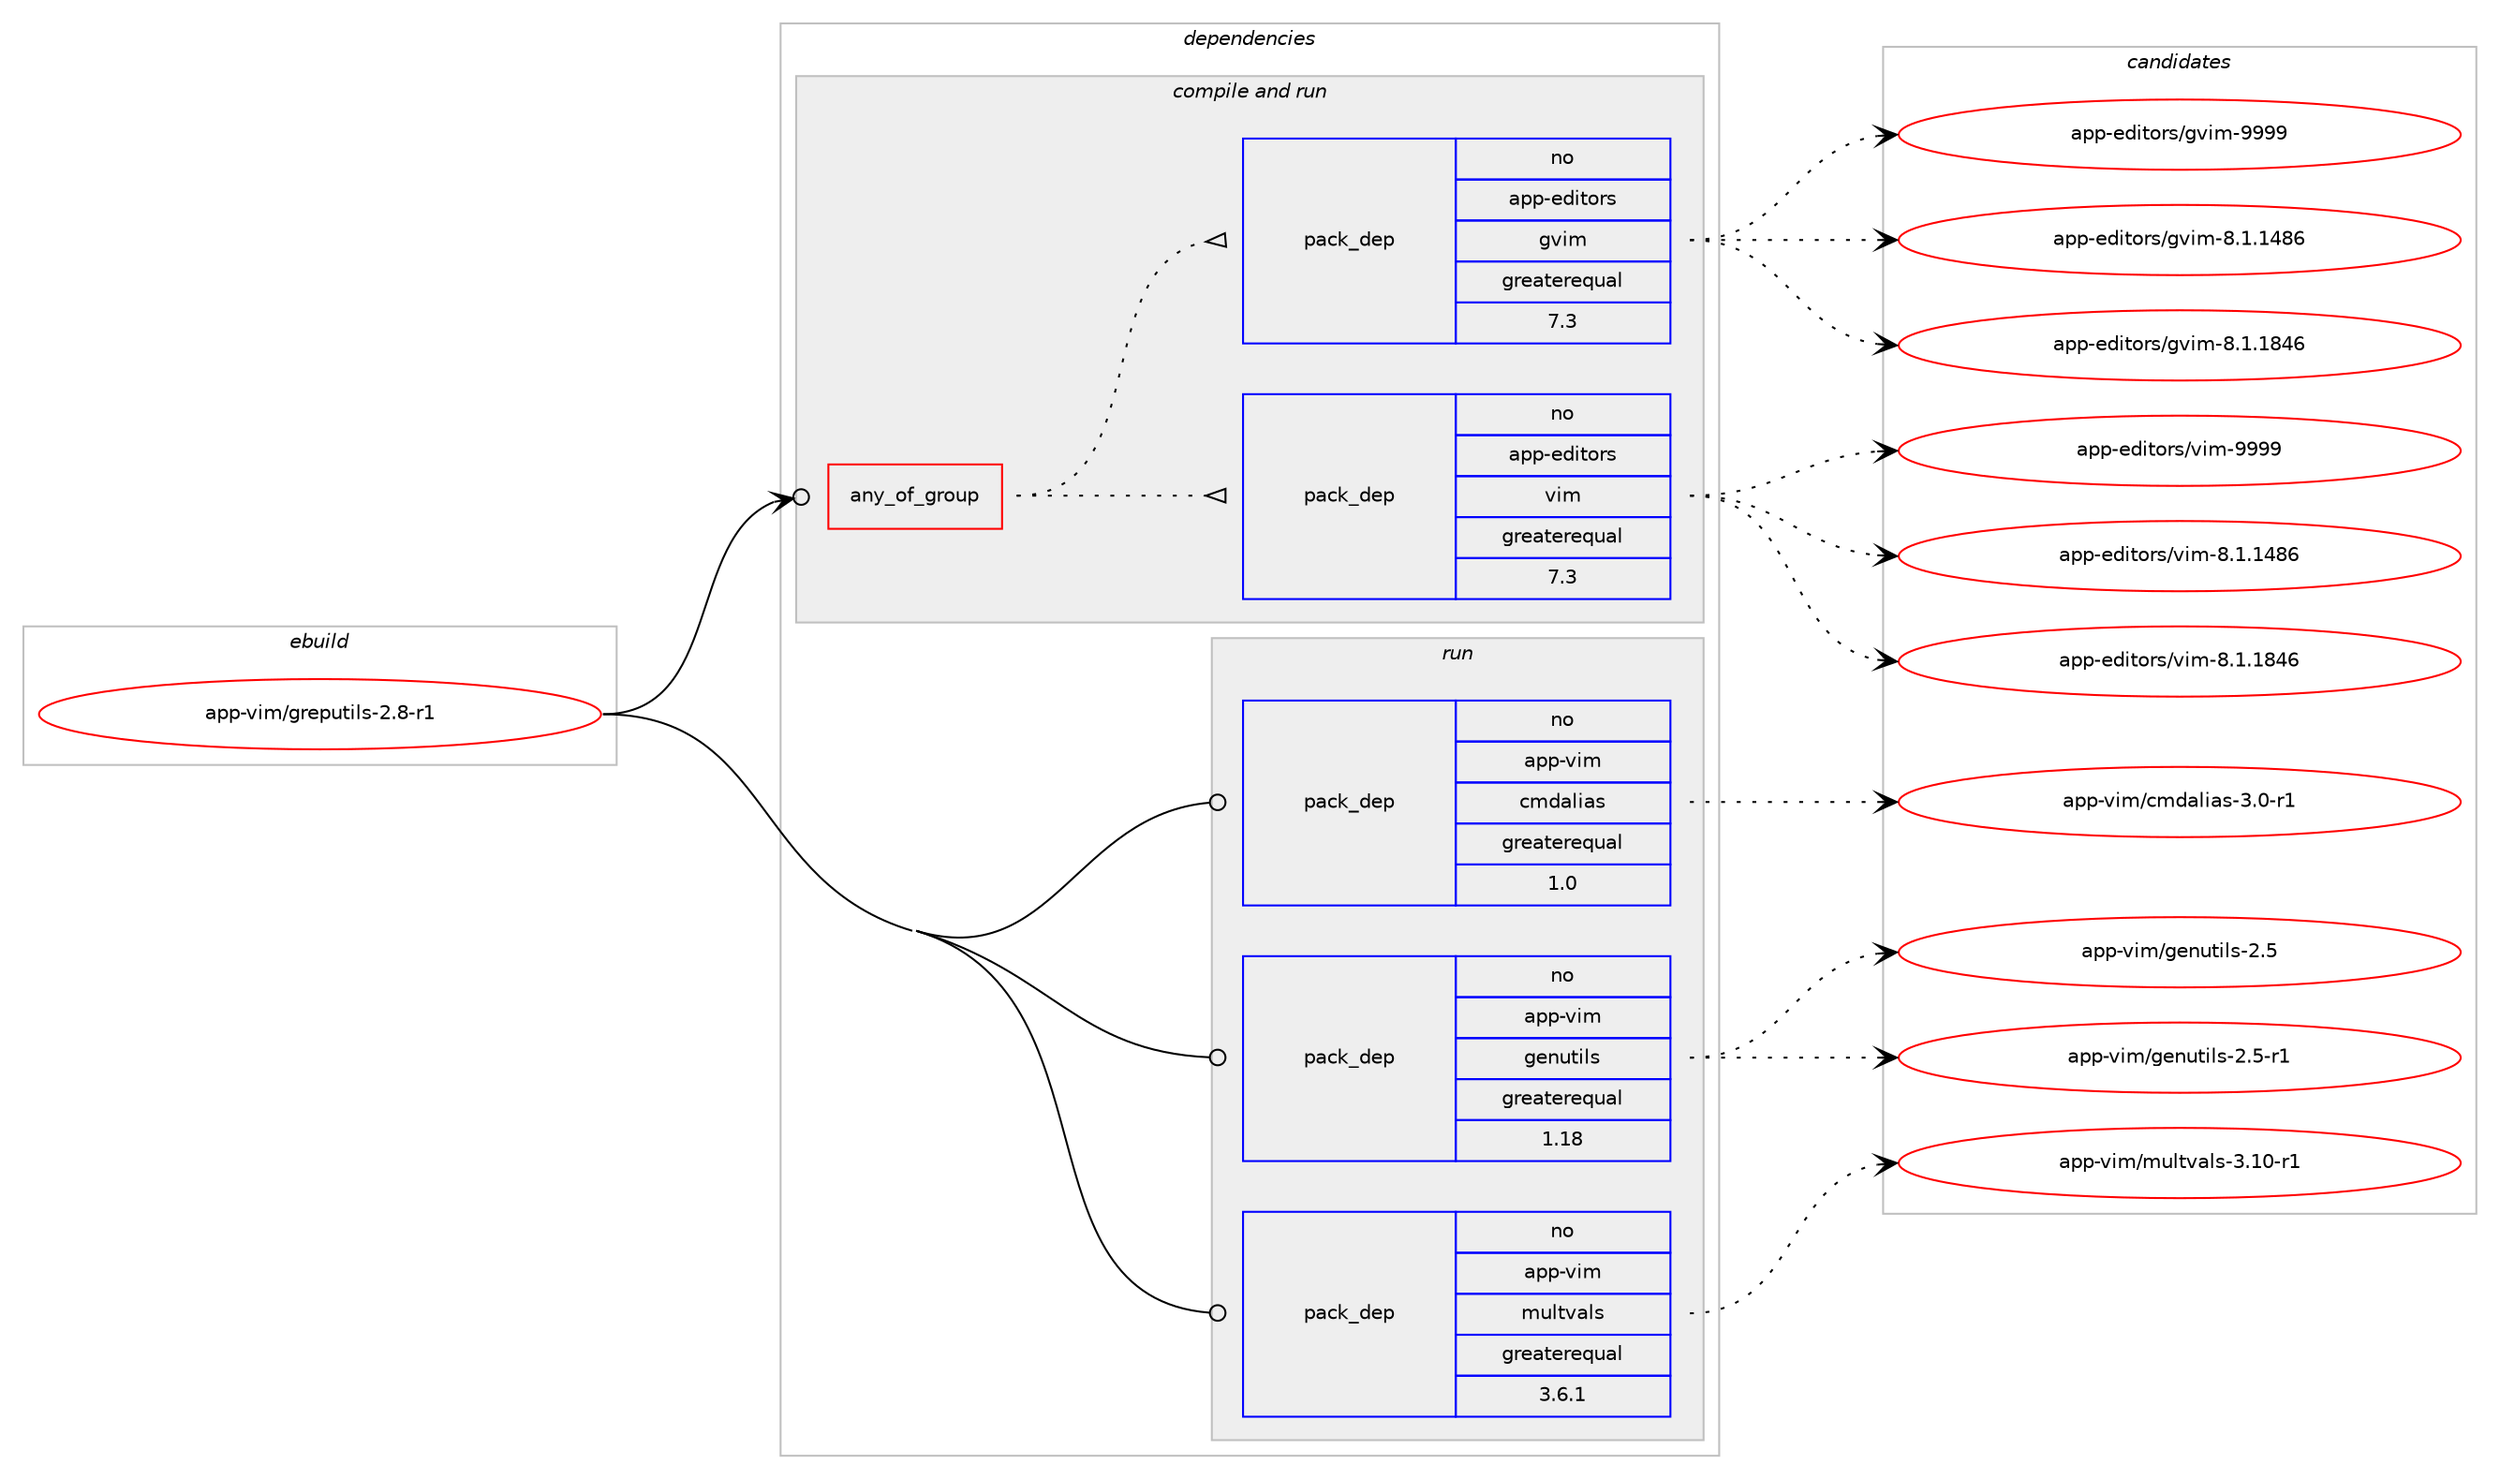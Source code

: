 digraph prolog {

# *************
# Graph options
# *************

newrank=true;
concentrate=true;
compound=true;
graph [rankdir=LR,fontname=Helvetica,fontsize=10,ranksep=1.5];#, ranksep=2.5, nodesep=0.2];
edge  [arrowhead=vee];
node  [fontname=Helvetica,fontsize=10];

# **********
# The ebuild
# **********

subgraph cluster_leftcol {
color=gray;
rank=same;
label=<<i>ebuild</i>>;
id [label="app-vim/greputils-2.8-r1", color=red, width=4, href="../app-vim/greputils-2.8-r1.svg"];
}

# ****************
# The dependencies
# ****************

subgraph cluster_midcol {
color=gray;
label=<<i>dependencies</i>>;
subgraph cluster_compile {
fillcolor="#eeeeee";
style=filled;
label=<<i>compile</i>>;
}
subgraph cluster_compileandrun {
fillcolor="#eeeeee";
style=filled;
label=<<i>compile and run</i>>;
subgraph any9072 {
dependency513920 [label=<<TABLE BORDER="0" CELLBORDER="1" CELLSPACING="0" CELLPADDING="4"><TR><TD CELLPADDING="10">any_of_group</TD></TR></TABLE>>, shape=none, color=red];subgraph pack382319 {
dependency513921 [label=<<TABLE BORDER="0" CELLBORDER="1" CELLSPACING="0" CELLPADDING="4" WIDTH="220"><TR><TD ROWSPAN="6" CELLPADDING="30">pack_dep</TD></TR><TR><TD WIDTH="110">no</TD></TR><TR><TD>app-editors</TD></TR><TR><TD>vim</TD></TR><TR><TD>greaterequal</TD></TR><TR><TD>7.3</TD></TR></TABLE>>, shape=none, color=blue];
}
dependency513920:e -> dependency513921:w [weight=20,style="dotted",arrowhead="oinv"];
subgraph pack382320 {
dependency513922 [label=<<TABLE BORDER="0" CELLBORDER="1" CELLSPACING="0" CELLPADDING="4" WIDTH="220"><TR><TD ROWSPAN="6" CELLPADDING="30">pack_dep</TD></TR><TR><TD WIDTH="110">no</TD></TR><TR><TD>app-editors</TD></TR><TR><TD>gvim</TD></TR><TR><TD>greaterequal</TD></TR><TR><TD>7.3</TD></TR></TABLE>>, shape=none, color=blue];
}
dependency513920:e -> dependency513922:w [weight=20,style="dotted",arrowhead="oinv"];
}
id:e -> dependency513920:w [weight=20,style="solid",arrowhead="odotvee"];
}
subgraph cluster_run {
fillcolor="#eeeeee";
style=filled;
label=<<i>run</i>>;
subgraph pack382321 {
dependency513923 [label=<<TABLE BORDER="0" CELLBORDER="1" CELLSPACING="0" CELLPADDING="4" WIDTH="220"><TR><TD ROWSPAN="6" CELLPADDING="30">pack_dep</TD></TR><TR><TD WIDTH="110">no</TD></TR><TR><TD>app-vim</TD></TR><TR><TD>cmdalias</TD></TR><TR><TD>greaterequal</TD></TR><TR><TD>1.0</TD></TR></TABLE>>, shape=none, color=blue];
}
id:e -> dependency513923:w [weight=20,style="solid",arrowhead="odot"];
subgraph pack382322 {
dependency513924 [label=<<TABLE BORDER="0" CELLBORDER="1" CELLSPACING="0" CELLPADDING="4" WIDTH="220"><TR><TD ROWSPAN="6" CELLPADDING="30">pack_dep</TD></TR><TR><TD WIDTH="110">no</TD></TR><TR><TD>app-vim</TD></TR><TR><TD>genutils</TD></TR><TR><TD>greaterequal</TD></TR><TR><TD>1.18</TD></TR></TABLE>>, shape=none, color=blue];
}
id:e -> dependency513924:w [weight=20,style="solid",arrowhead="odot"];
subgraph pack382323 {
dependency513925 [label=<<TABLE BORDER="0" CELLBORDER="1" CELLSPACING="0" CELLPADDING="4" WIDTH="220"><TR><TD ROWSPAN="6" CELLPADDING="30">pack_dep</TD></TR><TR><TD WIDTH="110">no</TD></TR><TR><TD>app-vim</TD></TR><TR><TD>multvals</TD></TR><TR><TD>greaterequal</TD></TR><TR><TD>3.6.1</TD></TR></TABLE>>, shape=none, color=blue];
}
id:e -> dependency513925:w [weight=20,style="solid",arrowhead="odot"];
}
}

# **************
# The candidates
# **************

subgraph cluster_choices {
rank=same;
color=gray;
label=<<i>candidates</i>>;

subgraph choice382319 {
color=black;
nodesep=1;
choice971121124510110010511611111411547118105109455646494649525654 [label="app-editors/vim-8.1.1486", color=red, width=4,href="../app-editors/vim-8.1.1486.svg"];
choice971121124510110010511611111411547118105109455646494649565254 [label="app-editors/vim-8.1.1846", color=red, width=4,href="../app-editors/vim-8.1.1846.svg"];
choice9711211245101100105116111114115471181051094557575757 [label="app-editors/vim-9999", color=red, width=4,href="../app-editors/vim-9999.svg"];
dependency513921:e -> choice971121124510110010511611111411547118105109455646494649525654:w [style=dotted,weight="100"];
dependency513921:e -> choice971121124510110010511611111411547118105109455646494649565254:w [style=dotted,weight="100"];
dependency513921:e -> choice9711211245101100105116111114115471181051094557575757:w [style=dotted,weight="100"];
}
subgraph choice382320 {
color=black;
nodesep=1;
choice971121124510110010511611111411547103118105109455646494649525654 [label="app-editors/gvim-8.1.1486", color=red, width=4,href="../app-editors/gvim-8.1.1486.svg"];
choice971121124510110010511611111411547103118105109455646494649565254 [label="app-editors/gvim-8.1.1846", color=red, width=4,href="../app-editors/gvim-8.1.1846.svg"];
choice9711211245101100105116111114115471031181051094557575757 [label="app-editors/gvim-9999", color=red, width=4,href="../app-editors/gvim-9999.svg"];
dependency513922:e -> choice971121124510110010511611111411547103118105109455646494649525654:w [style=dotted,weight="100"];
dependency513922:e -> choice971121124510110010511611111411547103118105109455646494649565254:w [style=dotted,weight="100"];
dependency513922:e -> choice9711211245101100105116111114115471031181051094557575757:w [style=dotted,weight="100"];
}
subgraph choice382321 {
color=black;
nodesep=1;
choice971121124511810510947991091009710810597115455146484511449 [label="app-vim/cmdalias-3.0-r1", color=red, width=4,href="../app-vim/cmdalias-3.0-r1.svg"];
dependency513923:e -> choice971121124511810510947991091009710810597115455146484511449:w [style=dotted,weight="100"];
}
subgraph choice382322 {
color=black;
nodesep=1;
choice97112112451181051094710310111011711610510811545504653 [label="app-vim/genutils-2.5", color=red, width=4,href="../app-vim/genutils-2.5.svg"];
choice971121124511810510947103101110117116105108115455046534511449 [label="app-vim/genutils-2.5-r1", color=red, width=4,href="../app-vim/genutils-2.5-r1.svg"];
dependency513924:e -> choice97112112451181051094710310111011711610510811545504653:w [style=dotted,weight="100"];
dependency513924:e -> choice971121124511810510947103101110117116105108115455046534511449:w [style=dotted,weight="100"];
}
subgraph choice382323 {
color=black;
nodesep=1;
choice9711211245118105109471091171081161189710811545514649484511449 [label="app-vim/multvals-3.10-r1", color=red, width=4,href="../app-vim/multvals-3.10-r1.svg"];
dependency513925:e -> choice9711211245118105109471091171081161189710811545514649484511449:w [style=dotted,weight="100"];
}
}

}
